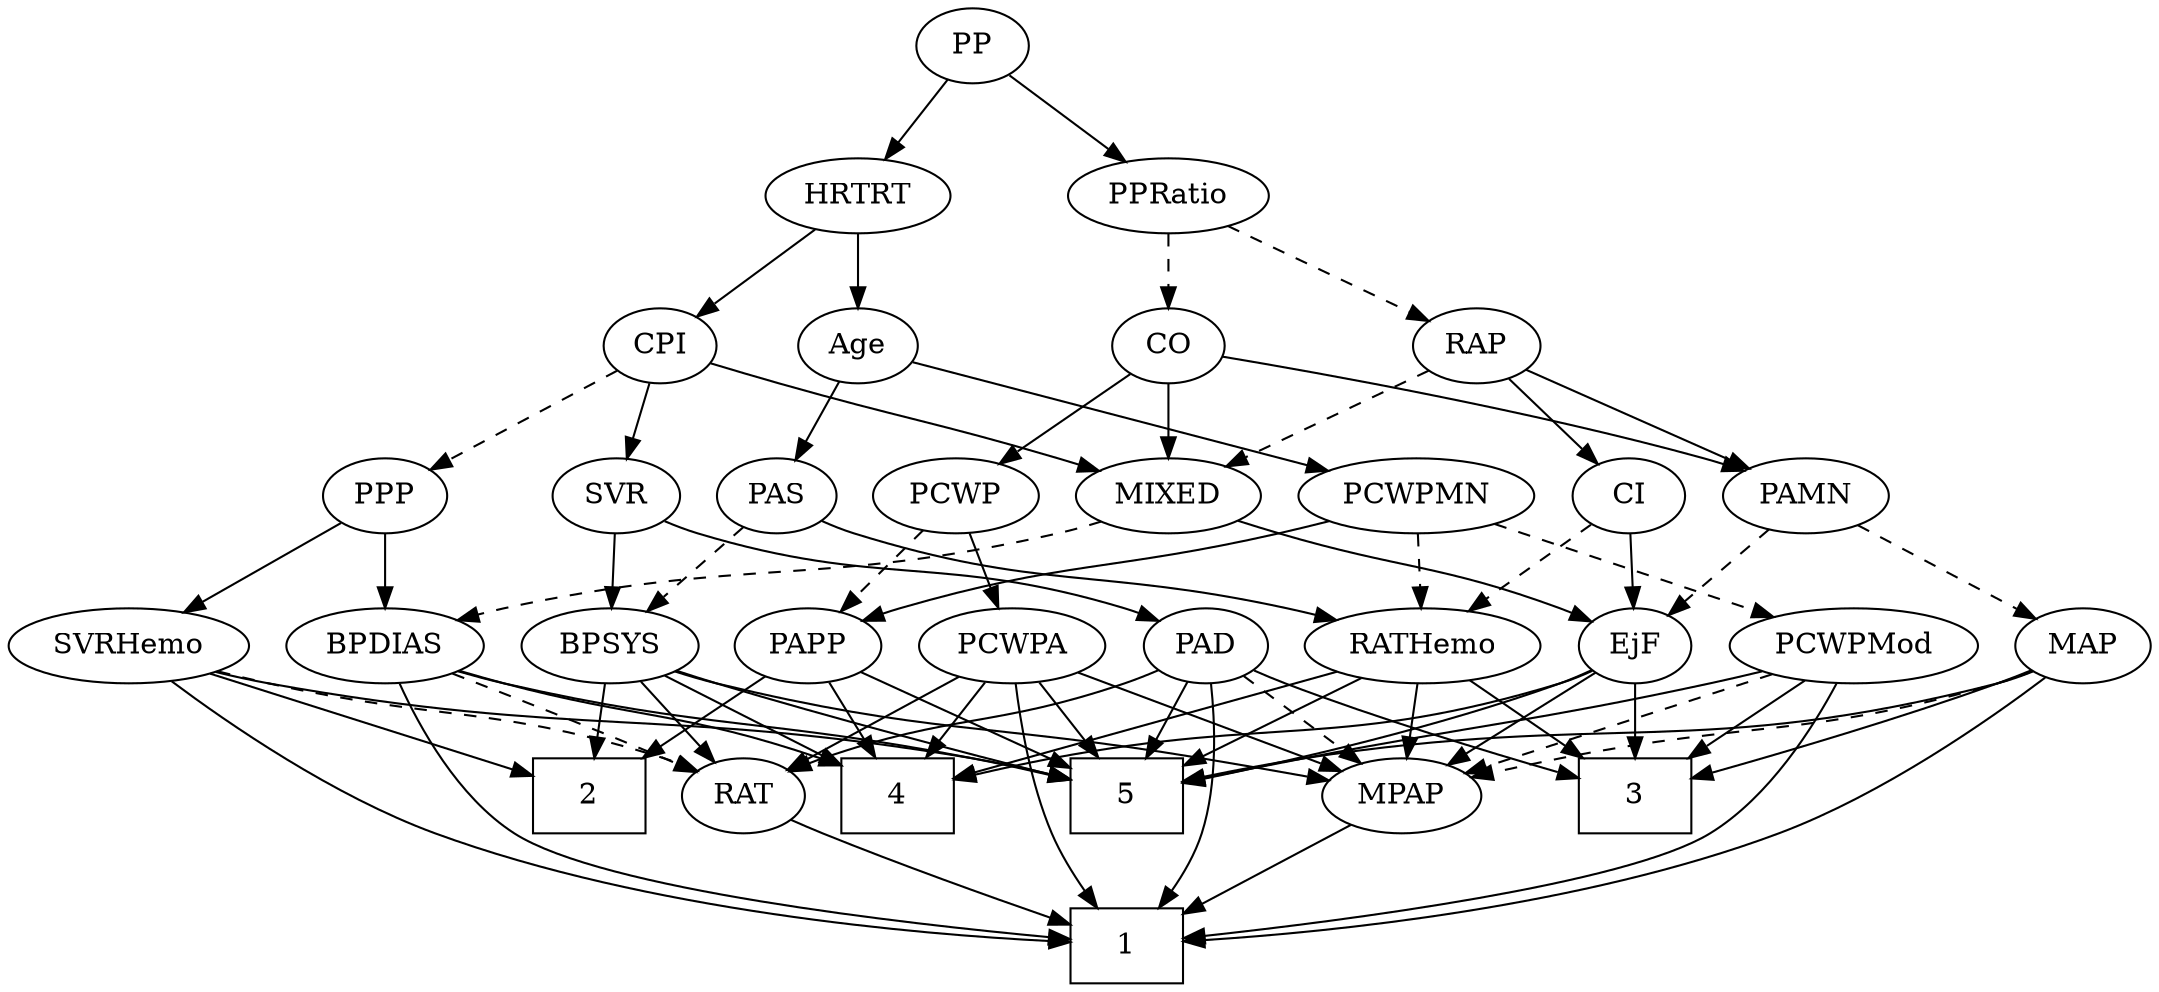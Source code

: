 strict digraph {
	graph [bb="0,0,943.59,468"];
	node [label="\N"];
	1	[height=0.5,
		pos="492.05,18",
		shape=box,
		width=0.75];
	2	[height=0.5,
		pos="238.05,90",
		shape=box,
		width=0.75];
	3	[height=0.5,
		pos="715.05,90",
		shape=box,
		width=0.75];
	4	[height=0.5,
		pos="382.05,90",
		shape=box,
		width=0.75];
	5	[height=0.5,
		pos="492.05,90",
		shape=box,
		width=0.75];
	Age	[height=0.5,
		pos="373.05,306",
		width=0.75];
	PAS	[height=0.5,
		pos="335.05,234",
		width=0.75];
	Age -> PAS	[pos="e,343.81,251.15 364.23,288.76 359.63,280.28 353.89,269.71 348.72,260.2",
		style=solid];
	PCWPMN	[height=0.5,
		pos="616.05,234",
		width=1.3902];
	Age -> PCWPMN	[pos="e,578.27,245.88 397.68,297.9 437.61,286.4 517.15,263.49 568.42,248.72",
		style=solid];
	EjF	[height=0.5,
		pos="715.05,162",
		width=0.75];
	EjF -> 3	[pos="e,715.05,108.1 715.05,143.7 715.05,135.98 715.05,126.71 715.05,118.11",
		style=solid];
	EjF -> 4	[pos="e,409.37,97.728 694.5,150.09 689.55,147.8 684.2,145.6 679.05,144 583.15,114.27 554.58,127.25 456.05,108 444.04,105.65 431.01,102.77 \
419.28,100.06",
		style=solid];
	EjF -> 5	[pos="e,519.13,97.185 693.98,150.34 689.14,148.09 683.96,145.84 679.05,144 628.21,124.94 567.42,108.91 529.26,99.622",
		style=solid];
	MPAP	[height=0.5,
		pos="616.05,90",
		width=0.97491];
	EjF -> MPAP	[pos="e,635.79,104.96 696.89,148.16 682.15,137.74 661.12,122.87 644.2,110.91",
		style=solid];
	RAP	[height=0.5,
		pos="646.05,306",
		width=0.77632];
	MIXED	[height=0.5,
		pos="508.05,234",
		width=1.1193];
	RAP -> MIXED	[pos="e,533.8,248.06 624.79,294.22 602.97,283.15 568.66,265.75 542.87,252.67",
		style=dashed];
	PAMN	[height=0.5,
		pos="792.05,234",
		width=1.011];
	RAP -> PAMN	[pos="e,766.85,247.08 667.9,294.52 691.6,283.16 729.74,264.87 757.5,251.56",
		style=solid];
	CI	[height=0.5,
		pos="711.05,234",
		width=0.75];
	RAP -> CI	[pos="e,697.28,249.82 659.83,290.15 668.71,280.6 680.41,267.99 690.39,257.25",
		style=solid];
	MIXED -> EjF	[pos="e,693.96,173.62 538.55,222.17 544.66,220.07 551.04,217.93 557.05,216 610.88,198.73 626.22,200.13 679.05,180 680.89,179.3 682.76,\
178.54 684.65,177.75",
		style=solid];
	BPDIAS	[height=0.5,
		pos="160.05,162",
		width=1.1735];
	MIXED -> BPDIAS	[pos="e,191.08,174.32 478.52,221.74 472.16,219.61 465.43,217.56 459.05,216 350.84,189.63 319.41,205.71 211.05,180 207.67,179.2 204.21,\
178.27 200.75,177.28",
		style=dashed];
	MPAP -> 1	[pos="e,519.41,34.446 593.3,76.161 575.15,65.915 549.38,51.365 528.38,39.509",
		style=solid];
	BPSYS	[height=0.5,
		pos="258.05,162",
		width=1.0471];
	BPSYS -> 2	[pos="e,242.98,108.28 253.2,144.05 250.98,136.26 248.28,126.82 245.78,118.08",
		style=solid];
	BPSYS -> 4	[pos="e,354.94,106.3 281.37,147.83 299.58,137.55 325.2,123.09 346.04,111.32",
		style=solid];
	BPSYS -> 5	[pos="e,464.92,98.04 286.77,150.25 292.78,148.1 299.1,145.92 305.05,144 356.57,127.4 416.95,110.8 454.85,100.71",
		style=solid];
	BPSYS -> MPAP	[pos="e,583.91,97.455 286.11,149.88 292.28,147.71 298.83,145.61 305.05,144 402.23,118.82 429.19,125.52 528.05,108 542.96,105.36 559.26,\
102.26 573.74,99.447",
		style=solid];
	RAT	[height=0.5,
		pos="310.05,90",
		width=0.75827];
	BPSYS -> RAT	[pos="e,298.41,106.67 270.11,144.76 276.7,135.89 284.98,124.74 292.3,114.89",
		style=solid];
	PAD	[height=0.5,
		pos="525.05,162",
		width=0.79437];
	PAD -> 1	[pos="e,507.66,36.226 528.88,143.83 532.21,125.58 535.45,96.087 528.05,72 525.04,62.215 519.54,52.616 513.73,44.334",
		style=solid];
	PAD -> 3	[pos="e,687.88,99.696 547.42,150.61 552.52,148.35 557.94,146.03 563.05,144 601.95,128.55 647.37,113.03 678.35,102.82",
		style=solid];
	PAD -> 5	[pos="e,500.27,108.45 517.23,144.41 513.47,136.45 508.89,126.72 504.66,117.76",
		style=solid];
	PAD -> MPAP	[pos="e,597.3,105.42 542.59,147.5 555.84,137.31 574.25,123.15 589.32,111.56",
		style=dashed];
	PAD -> RAT	[pos="e,331.08,101.76 503.01,150.08 498.15,147.9 492.98,145.74 488.05,144 426.65,122.32 407.32,130 346.05,108 344.19,107.33 342.3,106.61 \
340.41,105.84",
		style=solid];
	CO	[height=0.5,
		pos="508.05,306",
		width=0.75];
	CO -> MIXED	[pos="e,508.05,252.1 508.05,287.7 508.05,279.98 508.05,270.71 508.05,262.11",
		style=solid];
	CO -> PAMN	[pos="e,764.65,246.06 533.82,300.54 577.97,292.61 670.68,274.77 747.05,252 749.66,251.22 752.33,250.37 755.02,249.46",
		style=solid];
	PCWP	[height=0.5,
		pos="415.05,234",
		width=0.97491];
	CO -> PCWP	[pos="e,434.06,249.31 490.55,291.83 476.97,281.61 457.88,267.24 442.3,255.51",
		style=solid];
	PAS -> BPSYS	[pos="e,274.94,178.36 319.46,218.83 308.87,209.2 294.62,196.25 282.52,185.25",
		style=dashed];
	RATHemo	[height=0.5,
		pos="621.05,162",
		width=1.3721];
	PAS -> RATHemo	[pos="e,584.69,174.26 355.62,222.18 360.57,219.89 365.92,217.66 371.05,216 453.64,189.24 478.62,200.24 563.05,180 566.9,179.08 570.87,\
178.06 574.85,176.99",
		style=solid];
	PAMN -> EjF	[pos="e,730.41,176.97 775.34,217.81 764.38,207.85 749.91,194.7 737.89,183.77",
		style=dashed];
	MAP	[height=0.5,
		pos="913.05,162",
		width=0.84854];
	PAMN -> MAP	[pos="e,892.01,175.17 814.8,219.83 834.13,208.66 862,192.53 883.12,180.31",
		style=dashed];
	RATHemo -> 3	[pos="e,691.93,108.21 641.91,145.46 654.18,136.33 669.94,124.59 683.69,114.35",
		style=solid];
	RATHemo -> 4	[pos="e,409.34,98.989 583.92,150.12 576.98,148.08 569.79,145.98 563.05,144 513.21,129.4 455.66,112.55 419.08,101.84",
		style=solid];
	RATHemo -> 5	[pos="e,519.32,105.8 594.63,146.67 575.49,136.28 549.39,122.12 528.31,110.68",
		style=solid];
	RATHemo -> MPAP	[pos="e,617.27,108.1 619.81,143.7 619.26,135.98 618.6,126.71 617.98,118.11",
		style=solid];
	CPI	[height=0.5,
		pos="282.05,306",
		width=0.75];
	CPI -> MIXED	[pos="e,477.54,245.83 306.12,297.49 315.73,294.5 326.9,291.06 337.05,288 391.16,271.65 405.21,269.27 459.05,252 461.95,251.07 464.95,250.08 \
467.96,249.08",
		style=solid];
	SVR	[height=0.5,
		pos="262.05,234",
		width=0.77632];
	CPI -> SVR	[pos="e,266.84,251.79 277.2,288.05 274.94,280.14 272.2,270.54 269.67,261.69",
		style=solid];
	PPP	[height=0.5,
		pos="160.05,234",
		width=0.75];
	CPI -> PPP	[pos="e,179.91,246.4 262.17,293.6 242.23,282.16 211.32,264.42 188.72,251.46",
		style=dashed];
	RAT -> 1	[pos="e,464.85,28.026 331.22,78.601 336.05,76.339 341.2,74.02 346.05,72 382.72,56.722 425.55,41.473 455.29,31.282",
		style=solid];
	SVR -> BPSYS	[pos="e,259.02,180.1 261.06,215.7 260.62,207.98 260.09,198.71 259.59,190.11",
		style=solid];
	SVR -> PAD	[pos="e,503.48,173.97 283.22,222.21 288.31,219.91 293.79,217.68 299.05,216 380.49,189.96 406.6,206.04 488.05,180 489.96,179.39 491.91,\
178.7 493.87,177.96",
		style=solid];
	PCWPMod	[height=0.5,
		pos="812.05,162",
		width=1.4443];
	PCWPMod -> 1	[pos="e,519.14,18.143 805.16,143.94 795.99,123.47 777.74,89.712 751.05,72 682.39,26.438 582.65,18.714 529.19,18.166",
		style=solid];
	PCWPMod -> 3	[pos="e,738.89,108.21 790.52,145.46 777.73,136.24 761.28,124.37 747.01,114.06",
		style=solid];
	PCWPMod -> 5	[pos="e,519.06,96.818 773.43,149.78 766.03,147.76 758.32,145.74 751.05,144 672.13,125.09 651.51,124.43 572.05,108 557.97,105.09 542.52,\
101.82 528.99,98.938",
		style=solid];
	PCWPMod -> MPAP	[pos="e,644.12,101.03 777,148.49 742.28,136.08 689.27,117.15 653.67,104.44",
		style=dashed];
	PCWPA	[height=0.5,
		pos="437.05,162",
		width=1.1555];
	PCWPA -> 1	[pos="e,477.88,36.149 438.7,144.01 440.94,125.65 445.87,95.83 456.05,72 460.13,62.433 466.03,52.784 471.88,44.388",
		style=solid];
	PCWPA -> 4	[pos="e,395.5,108.12 424.29,144.76 417.61,136.27 409.29,125.68 401.8,116.15",
		style=solid];
	PCWPA -> 5	[pos="e,478.59,108.12 449.8,144.76 456.48,136.27 464.8,125.68 472.29,116.15",
		style=solid];
	PCWPA -> MPAP	[pos="e,588.92,101.61 467.01,149.28 497.99,137.17 546.38,118.24 579.57,105.26",
		style=solid];
	PCWPA -> RAT	[pos="e,330.58,102.32 412.26,147.34 391.41,135.85 361.57,119.4 339.51,107.24",
		style=solid];
	PCWPMN -> RATHemo	[pos="e,619.82,180.1 617.28,215.7 617.83,207.98 618.49,198.71 619.11,190.11",
		style=dashed];
	PCWPMN -> PCWPMod	[pos="e,777.31,175.41 650.19,220.81 682.77,209.17 732.03,191.58 767.65,178.86",
		style=dashed];
	PAPP	[height=0.5,
		pos="346.05,162",
		width=0.88464];
	PCWPMN -> PAPP	[pos="e,369.87,174.02 579.02,221.88 571.76,219.83 564.18,217.78 557.05,216 481.68,197.24 460.13,203.3 386.05,180 383.8,179.29 381.5,178.51 \
379.21,177.67",
		style=solid];
	SVRHemo	[height=0.5,
		pos="50.046,162",
		width=1.3902];
	SVRHemo -> 1	[pos="e,464.76,19.321 66.63,144.89 88.735,124.42 129.98,89.647 172.05,72 268.31,31.62 392.94,21.929 454.39,19.656",
		style=solid];
	SVRHemo -> 2	[pos="e,210.82,101.14 83.656,148.49 116.72,136.17 167.08,117.42 201.22,104.71",
		style=solid];
	SVRHemo -> 5	[pos="e,464.78,98.018 86.323,149.53 93.783,147.46 101.63,145.49 109.05,144 244.6,116.77 281.8,131.51 418.05,108 430.1,105.92 443.14,103.11 \
454.87,100.38",
		style=solid];
	SVRHemo -> RAT	[pos="e,289.06,101.88 87.399,149.84 94.561,147.81 102.02,145.78 109.05,144 181.81,125.6 202.99,132.18 274.05,108 275.91,107.37 277.81,\
106.66 279.7,105.91",
		style=dashed];
	BPDIAS -> 1	[pos="e,464.73,20.839 163.2,143.97 167.92,123.53 178.88,89.805 202.05,72 241.13,41.962 385.57,27.122 454.7,21.614",
		style=solid];
	BPDIAS -> 4	[pos="e,354.75,104.52 191.78,150.09 198.14,148 204.79,145.88 211.05,144 267.62,127.04 285.95,129.09 345.28,107.96",
		style=solid];
	BPDIAS -> 5	[pos="e,464.71,97.648 191.39,149.74 197.84,147.65 204.62,145.62 211.05,144 301.59,121.17 326.51,126.46 418.05,108 430.04,105.58 443.06,\
102.68 454.79,99.968",
		style=solid];
	BPDIAS -> RAT	[pos="e,288.35,101.27 187.71,148.19 210.81,137.49 244.6,121.8 274.05,108 275.64,107.25 277.27,106.49 278.92,105.71",
		style=dashed];
	MAP -> 1	[pos="e,519.07,20.222 896.59,146.41 872.98,126.33 827.34,90.551 782.05,72 695.95,36.734 585.9,24.828 529.33,20.889",
		style=solid];
	MAP -> 3	[pos="e,742.11,99.368 889.06,150.44 883.81,148.24 878.27,145.98 873.05,144 832.04,128.44 784.19,112.72 751.99,102.49",
		style=solid];
	MAP -> 5	[pos="e,519.33,97.437 890.17,149.97 884.67,147.69 878.73,145.52 873.05,144 742.86,109.3 704.96,130.02 572.05,108 557.98,105.67 542.64,\
102.55 529.19,99.623",
		style=solid];
	MAP -> MPAP	[pos="e,646.05,99.621 889.67,150.06 884.29,147.82 878.54,145.65 873.05,144 789.08,118.7 764.56,127.44 679.05,108 671.52,106.29 663.53,\
104.28 655.87,102.26",
		style=dashed];
	PP	[height=0.5,
		pos="421.05,450",
		width=0.75];
	PPRatio	[height=0.5,
		pos="508.05,378",
		width=1.1013];
	PP -> PPRatio	[pos="e,489.21,394.16 437.82,435.5 450.12,425.61 467.08,411.96 481.24,400.56",
		style=solid];
	HRTRT	[height=0.5,
		pos="373.05,378",
		width=1.1013];
	PP -> HRTRT	[pos="e,384.23,395.31 410.15,433.12 404.22,424.47 396.75,413.58 390.07,403.83",
		style=solid];
	PPP -> SVRHemo	[pos="e,73.576,177.97 140.89,220.81 124.73,210.53 101.27,195.6 82.239,183.49",
		style=solid];
	PPP -> BPDIAS	[pos="e,160.05,180.1 160.05,215.7 160.05,207.98 160.05,198.71 160.05,190.11",
		style=solid];
	PPRatio -> RAP	[pos="e,624.63,317.87 533.68,364 556.8,352.27 590.85,335 615.4,322.55",
		style=dashed];
	PPRatio -> CO	[pos="e,508.05,324.1 508.05,359.7 508.05,351.98 508.05,342.71 508.05,334.11",
		style=dashed];
	PCWP -> PCWPA	[pos="e,431.62,180.28 420.37,216.05 422.82,208.26 425.79,198.82 428.54,190.08",
		style=solid];
	PCWP -> PAPP	[pos="e,360.84,178.01 399.73,217.46 390.4,208 378.33,195.75 368,185.27",
		style=dashed];
	CI -> EjF	[pos="e,714.07,180.1 712.03,215.7 712.48,207.98 713,198.71 713.5,190.11",
		style=solid];
	CI -> RATHemo	[pos="e,641.04,178.55 694.12,219.83 681.52,210.03 664.03,196.43 649.32,184.99",
		style=dashed];
	PAPP -> 2	[pos="e,264.52,108.16 325.98,148 311.23,138.44 290.8,125.19 273.34,113.87",
		style=solid];
	PAPP -> 4	[pos="e,373.07,108.45 354.58,144.41 358.71,136.37 363.78,126.51 368.43,117.47",
		style=solid];
	PAPP -> 5	[pos="e,464.92,104 369.5,149.75 392.79,138.59 428.82,121.31 455.79,108.38",
		style=solid];
	HRTRT -> Age	[pos="e,373.05,324.1 373.05,359.7 373.05,351.98 373.05,342.71 373.05,334.11",
		style=solid];
	HRTRT -> CPI	[pos="e,299.17,320.17 353.75,362.15 340.23,351.75 322.02,337.75 307.34,326.46",
		style=solid];
}
